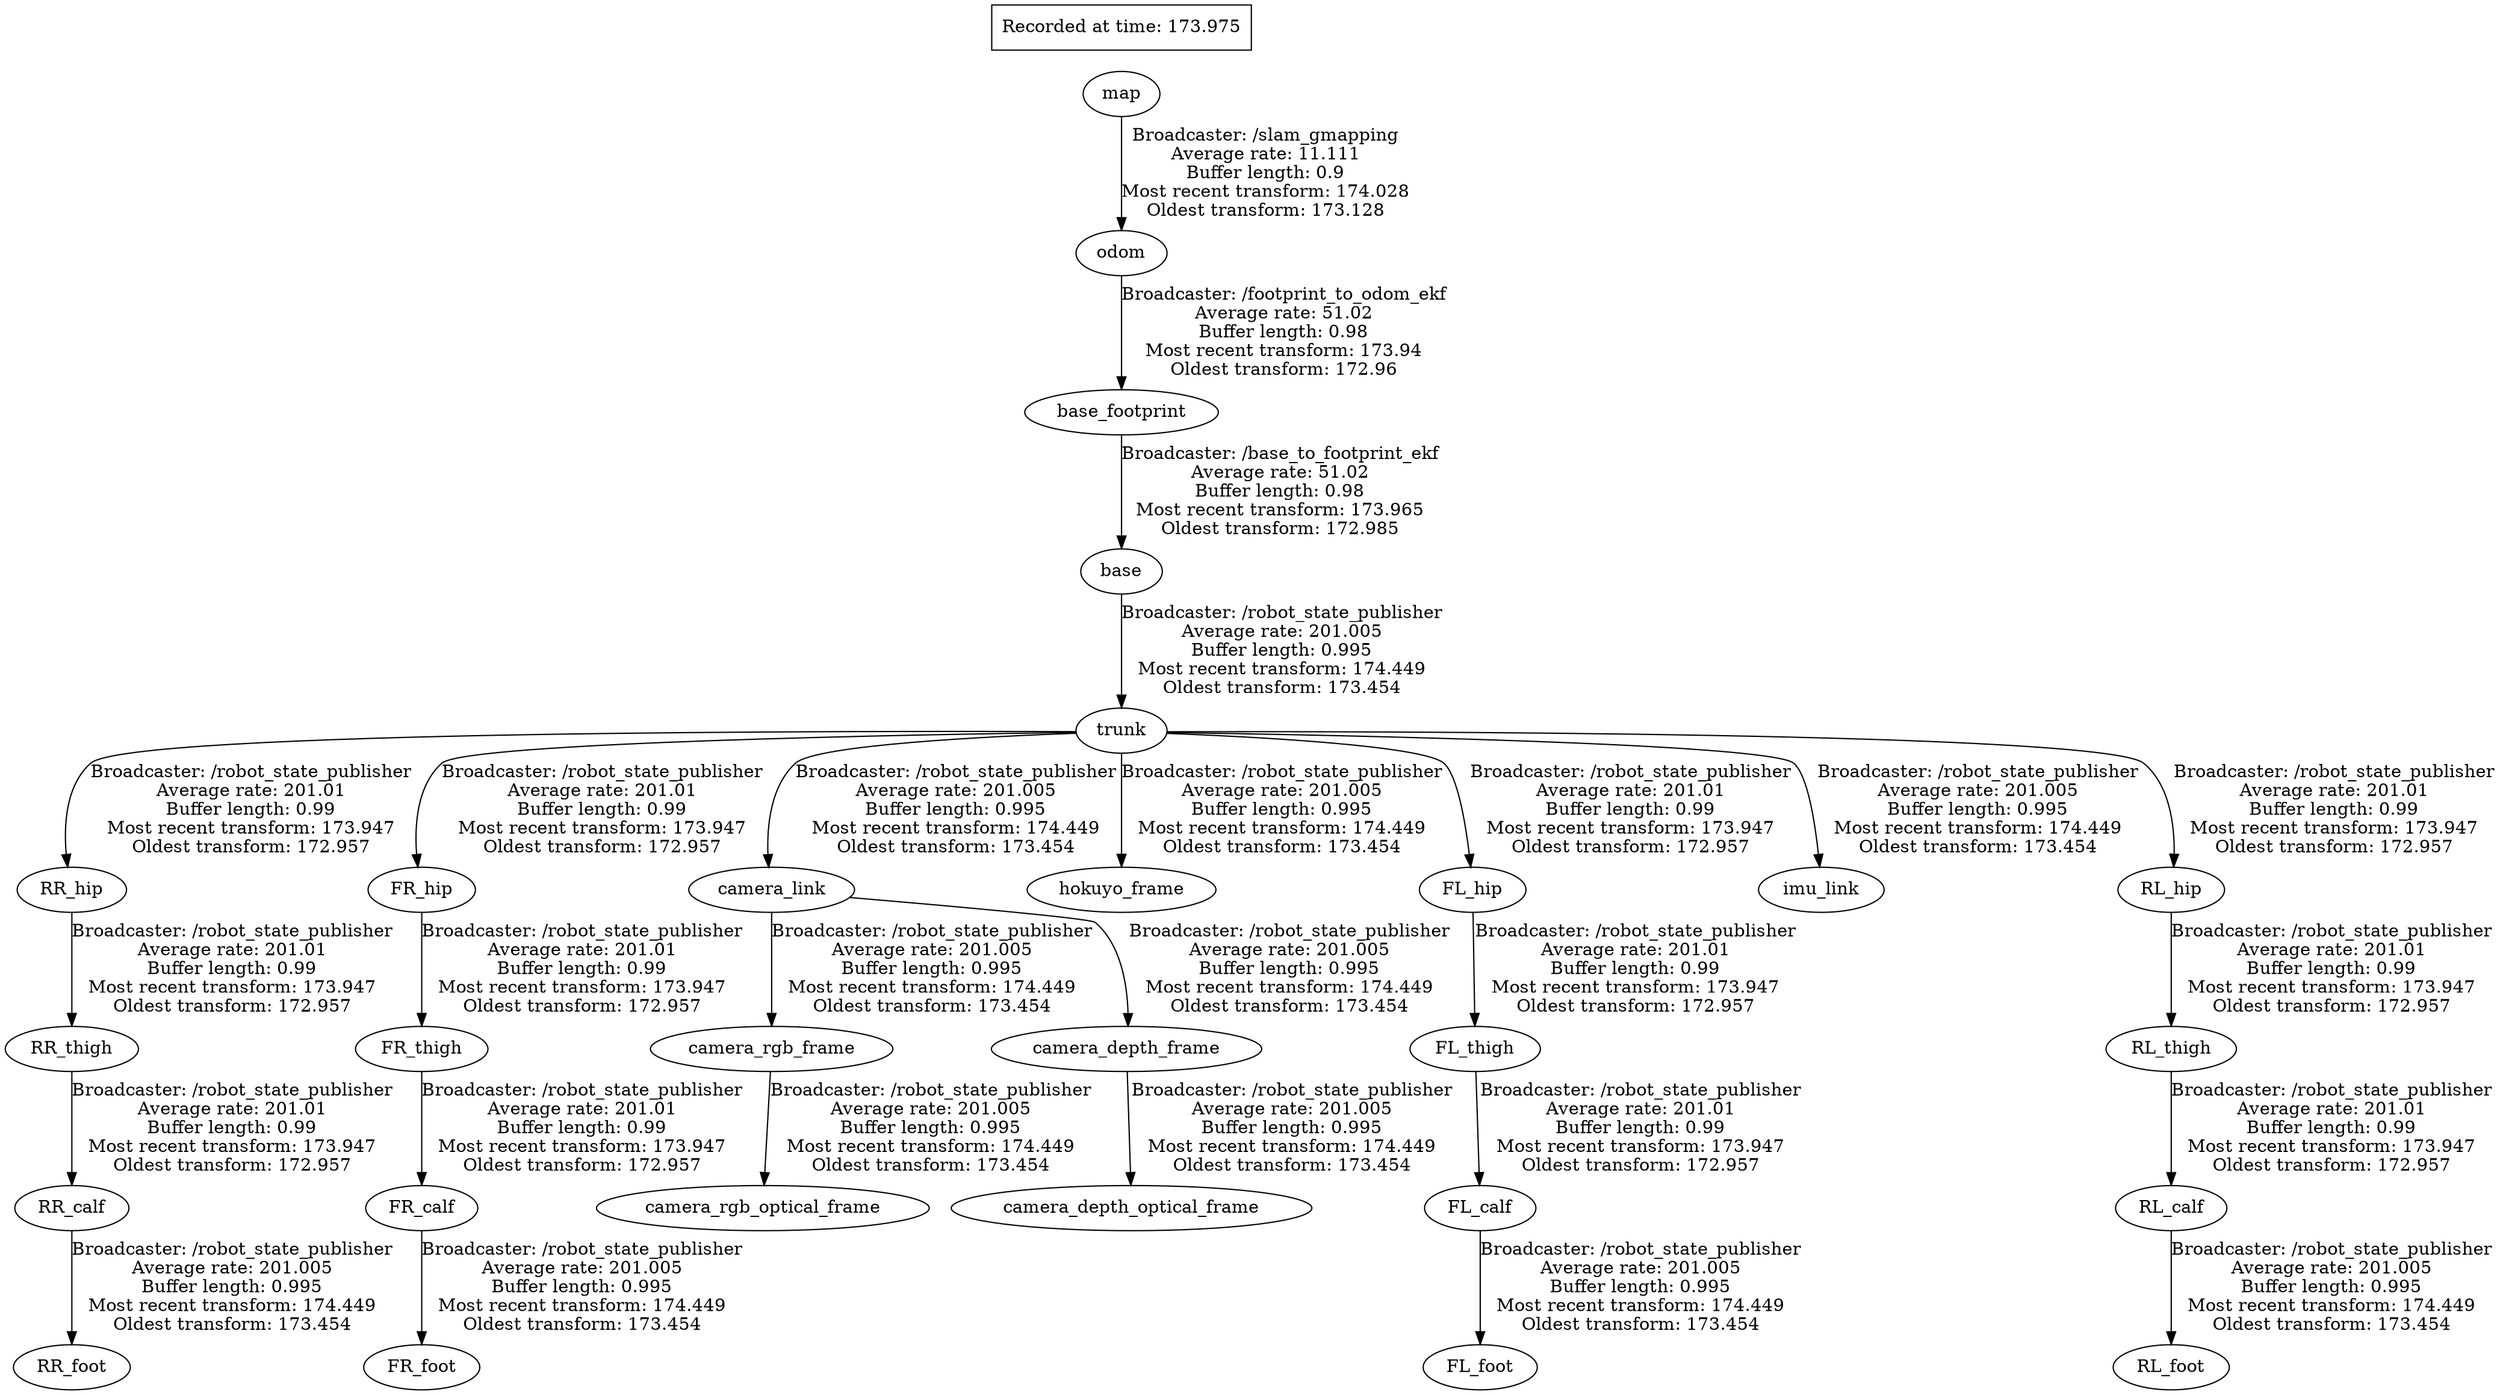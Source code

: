 digraph graphname {
	graph [bb="0,0,1535.8,1105",
		compound=True,
		rank=same,
		rankdir=TB,
		ranksep=0.2
	];
	node [label="\N"];
	RR_hip	 [height=0.5,
		label=RR_hip,
		pos="44.846,399",
		shape=ellipse,
		width=1.0652];
	RR_thigh	 [height=0.5,
		label=RR_thigh,
		pos="44.846,272",
		shape=ellipse,
		width=1.2457];
	RR_hip -> RR_thigh	 [label="Broadcaster: /robot_state_publisher\nAverage rate: 201.01\nBuffer length: 0.99\nMost recent transform: 173.947\nOldest transform: 172.957",
		lp="141.35,335.5",
		penwidth=1,
		pos="e,44.846,290.16 44.846,380.8 44.846,359.77 44.846,324.91 44.846,300.32"];
	RR_calf	 [height=0.5,
		label=RR_calf,
		pos="44.846,145",
		shape=ellipse,
		width=1.1193];
	RR_thigh -> RR_calf	 [label="Broadcaster: /robot_state_publisher\nAverage rate: 201.01\nBuffer length: 0.99\nMost recent transform: 173.947\nOldest transform: 172.957",
		lp="141.35,208.5",
		penwidth=1,
		pos="e,44.846,163.16 44.846,253.8 44.846,232.77 44.846,197.91 44.846,173.32"];
	camera_rgb_frame	 [height=0.5,
		label=camera_rgb_frame,
		pos="476.85,272",
		shape=ellipse,
		width=2.1665];
	camera_rgb_optical_frame	 [height=0.5,
		label=camera_rgb_optical_frame,
		pos="465.85,145",
		shape=ellipse,
		width=2.9608];
	camera_rgb_frame -> camera_rgb_optical_frame	 [label="Broadcaster: /robot_state_publisher\nAverage rate: 201.005\nBuffer length: 0.995\nMost recent transform: 174.449\nOldest transform: 173.454",
		lp="571.35,208.5",
		penwidth=1,
		pos="e,467.42,163.16 475.27,253.8 473.45,232.77 470.43,197.91 468.3,173.32"];
	FL_calf	 [height=0.5,
		label=FL_calf,
		pos="919.85,145",
		shape=ellipse,
		width=1.0652];
	FL_foot	 [height=0.5,
		label=FL_foot,
		pos="919.85,18",
		shape=ellipse,
		width=1.1013];
	FL_calf -> FL_foot	 [label="Broadcaster: /robot_state_publisher\nAverage rate: 201.005\nBuffer length: 0.995\nMost recent transform: 174.449\nOldest transform: 173.454",
		lp="1016.3,81.5",
		penwidth=1,
		pos="e,919.85,36.162 919.85,126.8 919.85,105.77 919.85,70.909 919.85,46.324"];
	RR_foot	 [height=0.5,
		label=RR_foot,
		pos="44.846,18",
		shape=ellipse,
		width=1.1374];
	RR_calf -> RR_foot	 [label="Broadcaster: /robot_state_publisher\nAverage rate: 201.005\nBuffer length: 0.995\nMost recent transform: 174.449\nOldest transform: 173.454",
		lp="141.35,81.5",
		penwidth=1,
		pos="e,44.846,36.162 44.846,126.8 44.846,105.77 44.846,70.909 44.846,46.324"];
	RL_calf	 [height=0.5,
		label=RL_calf,
		pos="1340.8,145",
		shape=ellipse,
		width=1.1013];
	RL_foot	 [height=0.5,
		label=RL_foot,
		pos="1340.8,18",
		shape=ellipse,
		width=1.1193];
	RL_calf -> RL_foot	 [label="Broadcaster: /robot_state_publisher\nAverage rate: 201.005\nBuffer length: 0.995\nMost recent transform: 174.449\nOldest transform: 173.454",
		lp="1437.3,81.5",
		penwidth=1,
		pos="e,1340.8,36.162 1340.8,126.8 1340.8,105.77 1340.8,70.909 1340.8,46.324"];
	base_footprint	 [height=0.5,
		label=base_footprint,
		pos="692.85,780",
		shape=ellipse,
		width=1.7151];
	base	 [height=0.5,
		label=base,
		pos="692.85,653",
		shape=ellipse,
		width=0.75];
	base_footprint -> base	 [label="Broadcaster: /base_to_footprint_ekf\nAverage rate: 51.02\nBuffer length: 0.98\nMost recent transform: 173.965\nOldest transform: 172.985",
		lp="790.85,716.5",
		penwidth=1,
		pos="e,692.85,671.16 692.85,761.8 692.85,740.77 692.85,705.91 692.85,681.32"];
	trunk	 [height=0.5,
		label=trunk,
		pos="692.85,526",
		shape=ellipse,
		width=0.81243];
	base -> trunk	 [label="Broadcaster: /robot_state_publisher\nAverage rate: 201.005\nBuffer length: 0.995\nMost recent transform: 174.449\nOldest transform: 173.454",
		lp="789.35,589.5",
		penwidth=1,
		pos="e,692.85,544.16 692.85,634.8 692.85,613.77 692.85,578.91 692.85,554.32"];
	trunk -> RR_hip	 [label="Broadcaster: /robot_state_publisher\nAverage rate: 201.01\nBuffer length: 0.99\nMost recent transform: 173.947\nOldest transform: 172.957",
		lp="156.35,462.5",
		penwidth=1,
		pos="e,41.416,417.1 663.52,525.83 541.9,524.97 82.545,520.4 59.846,500 39.953,482.12 38.299,450.23 40.295,427.05"];
	FR_hip	 [height=0.5,
		label=FR_hip,
		pos="260.85,399",
		shape=ellipse,
		width=1.0291];
	trunk -> FR_hip	 [label="Broadcaster: /robot_state_publisher\nAverage rate: 201.01\nBuffer length: 0.99\nMost recent transform: 173.947\nOldest transform: 172.957",
		lp="373.35,462.5",
		penwidth=1,
		pos="e,257.69,417.05 663.44,525.16 570.93,522.4 291.13,512.99 276.85,500 257.12,482.06 255.03,450.4 256.68,427.3"];
	camera_link	 [height=0.5,
		label=camera_link,
		pos="476.85,399",
		shape=ellipse,
		width=1.5165];
	trunk -> camera_link	 [label="Broadcaster: /robot_state_publisher\nAverage rate: 201.005\nBuffer length: 0.995\nMost recent transform: 174.449\nOldest transform: 173.454",
		lp="592.35,462.5",
		penwidth=1,
		pos="e,474.47,417.27 663.51,524.01 611.58,520.22 507.81,511.32 495.85,500 476.5,481.68 473.26,450.36 473.92,427.44"];
	hokuyo_frame	 [height=0.5,
		label=hokuyo_frame,
		pos="692.85,399",
		shape=ellipse,
		width=1.7332];
	trunk -> hokuyo_frame	 [label="Broadcaster: /robot_state_publisher\nAverage rate: 201.005\nBuffer length: 0.995\nMost recent transform: 174.449\nOldest transform: 173.454",
		lp="789.35,462.5",
		penwidth=1,
		pos="e,692.85,417.16 692.85,507.8 692.85,486.77 692.85,451.91 692.85,427.32"];
	FL_hip	 [height=0.5,
		label=FL_hip,
		pos="910.85,399",
		shape=ellipse,
		width=1.011];
	trunk -> FL_hip	 [label="Broadcaster: /robot_state_publisher\nAverage rate: 201.01\nBuffer length: 0.99\nMost recent transform: 173.947\nOldest transform: 172.957",
		lp="1004.3,462.5",
		penwidth=1,
		pos="e,908.99,417.11 722.09,523.9 773.28,519.95 874.84,510.86 886.85,500 897.48,490.38 904.16,453.72 907.7,427.33"];
	imu_link	 [height=0.5,
		label=imu_link,
		pos="1124.8,399",
		shape=ellipse,
		width=1.1916];
	trunk -> imu_link	 [label="Broadcaster: /robot_state_publisher\nAverage rate: 201.005\nBuffer length: 0.995\nMost recent transform: 174.449\nOldest transform: 173.454",
		lp="1218.3,462.5",
		penwidth=1,
		pos="e,1123.5,417.2 722.12,525.1 813.53,522.18 1088.4,512.39 1102.8,500 1113.7,490.7 1119.5,453.95 1122.4,427.47"];
	RL_hip	 [height=0.5,
		label=RL_hip,
		pos="1340.8,399",
		shape=ellipse,
		width=1.0471];
	trunk -> RL_hip	 [label="Broadcaster: /robot_state_publisher\nAverage rate: 201.01\nBuffer length: 0.99\nMost recent transform: 173.947\nOldest transform: 172.957",
		lp="1439.3,462.5",
		penwidth=1,
		pos="e,1342.9,417.27 722.22,525.77 842.97,524.7 1295.8,519.4 1318.8,500 1339.6,482.58 1343.5,450.6 1343.2,427.29"];
	FR_thigh	 [height=0.5,
		label=FR_thigh,
		pos="260.85,272",
		shape=ellipse,
		width=1.2277];
	FR_hip -> FR_thigh	 [label="Broadcaster: /robot_state_publisher\nAverage rate: 201.01\nBuffer length: 0.99\nMost recent transform: 173.947\nOldest transform: 172.957",
		lp="357.35,335.5",
		penwidth=1,
		pos="e,260.85,290.16 260.85,380.8 260.85,359.77 260.85,324.91 260.85,300.32"];
	map	 [height=0.5,
		label=map,
		pos="692.85,1034",
		shape=ellipse,
		width=0.75];
	odom	 [height=0.5,
		label=odom,
		pos="692.85,907",
		shape=ellipse,
		width=0.86659];
	map -> odom	 [label="Broadcaster: /slam_gmapping\nAverage rate: 11.111\nBuffer length: 0.9\nMost recent transform: 174.028\nOldest transform: 173.128",
		lp="780.35,970.5",
		penwidth=1,
		pos="e,692.85,925.16 692.85,1015.8 692.85,994.77 692.85,959.91 692.85,935.32"];
	odom -> base_footprint	 [label="Broadcaster: /footprint_to_odom_ekf\nAverage rate: 51.02\nBuffer length: 0.98\nMost recent transform: 173.94\nOldest transform: 172.96",
		lp="794.35,843.5",
		penwidth=1,
		pos="e,692.85,798.16 692.85,888.8 692.85,867.77 692.85,832.91 692.85,808.32"];
	FR_calf	 [height=0.5,
		label=FR_calf,
		pos="260.85,145",
		shape=ellipse,
		width=1.0832];
	FR_thigh -> FR_calf	 [label="Broadcaster: /robot_state_publisher\nAverage rate: 201.01\nBuffer length: 0.99\nMost recent transform: 173.947\nOldest transform: 172.957",
		lp="357.35,208.5",
		penwidth=1,
		pos="e,260.85,163.16 260.85,253.8 260.85,232.77 260.85,197.91 260.85,173.32"];
	FR_foot	 [height=0.5,
		label=FR_foot,
		pos="260.85,18",
		shape=ellipse,
		width=1.1193];
	FR_calf -> FR_foot	 [label="Broadcaster: /robot_state_publisher\nAverage rate: 201.005\nBuffer length: 0.995\nMost recent transform: 174.449\nOldest transform: 173.454",
		lp="357.35,81.5",
		penwidth=1,
		pos="e,260.85,36.162 260.85,126.8 260.85,105.77 260.85,70.909 260.85,46.324"];
	camera_depth_frame	 [height=0.5,
		label=camera_depth_frame,
		pos="697.85,272",
		shape=ellipse,
		width=2.3831];
	camera_depth_optical_frame	 [height=0.5,
		label=camera_depth_optical_frame,
		pos="704.85,145",
		shape=ellipse,
		width=3.1775];
	camera_depth_frame -> camera_depth_optical_frame	 [label="Broadcaster: /robot_state_publisher\nAverage rate: 201.005\nBuffer length: 0.995\nMost recent transform: 174.449\nOldest transform: 173.454",
		lp="800.35,208.5",
		penwidth=1,
		pos="e,703.84,163.16 698.85,253.8 700.01,232.77 701.93,197.91 703.28,173.32"];
	camera_link -> camera_rgb_frame	 [label="Broadcaster: /robot_state_publisher\nAverage rate: 201.005\nBuffer length: 0.995\nMost recent transform: 174.449\nOldest transform: 173.454",
		lp="573.35,335.5",
		penwidth=1,
		pos="e,476.85,290.16 476.85,380.8 476.85,359.77 476.85,324.91 476.85,300.32"];
	camera_link -> camera_depth_frame	 [label="Broadcaster: /robot_state_publisher\nAverage rate: 201.005\nBuffer length: 0.995\nMost recent transform: 174.449\nOldest transform: 173.454",
		lp="795.35,335.5",
		penwidth=1,
		pos="e,698.81,290.01 527.87,392.54 585.19,385.24 670.49,374.2 671.85,373 692.19,354.95 697.61,323.31 698.62,300.24"];
	RL_thigh	 [height=0.5,
		label=RL_thigh,
		pos="1340.8,272",
		shape=ellipse,
		width=1.2277];
	RL_thigh -> RL_calf	 [label="Broadcaster: /robot_state_publisher\nAverage rate: 201.01\nBuffer length: 0.99\nMost recent transform: 173.947\nOldest transform: 172.957",
		lp="1437.3,208.5",
		penwidth=1,
		pos="e,1340.8,163.16 1340.8,253.8 1340.8,232.77 1340.8,197.91 1340.8,173.32"];
	FL_thigh	 [height=0.5,
		label=FL_thigh,
		pos="913.85,272",
		shape=ellipse,
		width=1.2096];
	FL_hip -> FL_thigh	 [label="Broadcaster: /robot_state_publisher\nAverage rate: 201.01\nBuffer length: 0.99\nMost recent transform: 173.947\nOldest transform: 172.957",
		lp="1010.3,335.5",
		penwidth=1,
		pos="e,913.42,290.16 911.28,380.8 911.77,359.77 912.6,324.91 913.18,300.32"];
	FL_thigh -> FL_calf	 [label="Broadcaster: /robot_state_publisher\nAverage rate: 201.01\nBuffer length: 0.99\nMost recent transform: 173.947\nOldest transform: 172.957",
		lp="1015.3,208.5",
		penwidth=1,
		pos="e,918.99,163.16 914.71,253.8 915.7,232.77 917.35,197.91 918.51,173.32"];
	RL_hip -> RL_thigh	 [label="Broadcaster: /robot_state_publisher\nAverage rate: 201.01\nBuffer length: 0.99\nMost recent transform: 173.947\nOldest transform: 172.957",
		lp="1437.3,335.5",
		penwidth=1,
		pos="e,1340.8,290.16 1340.8,380.8 1340.8,359.77 1340.8,324.91 1340.8,300.32"];
	"_22Recorded_20at_20time_3A_20173.975_22"	 [height=0.5,
		label="Recorded at time: 173.975",
		pos="692.85,1087",
		shape=box,
		width=2.25];
	"_22Recorded_20at_20time_3A_20173.975_22" -> map	 [penwidth=1,
		pos="e,692.85,1052.1 692.85,1068.8 692.85,1066.7 692.85,1064.5 692.85,1062.3",
		style=invis];
}
